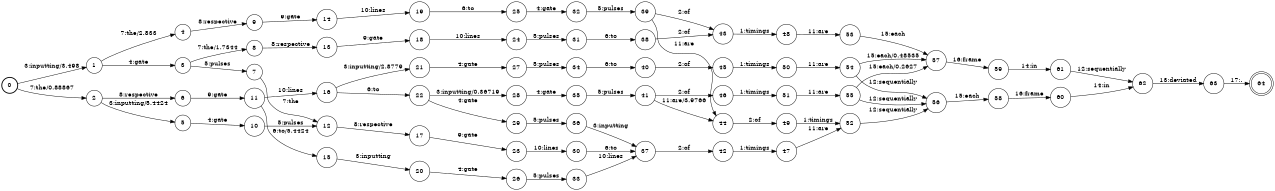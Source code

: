digraph FST {
rankdir = LR;
size = "8.5,11";
label = "";
center = 1;
orientation = Portrait;
ranksep = "0.4";
nodesep = "0.25";
0 [label = "0", shape = circle, style = bold, fontsize = 14]
	0 -> 1 [label = "3:inputting/3.498", fontsize = 14];
	0 -> 2 [label = "7:the/0.88867", fontsize = 14];
1 [label = "1", shape = circle, style = solid, fontsize = 14]
	1 -> 4 [label = "7:the/2.833", fontsize = 14];
	1 -> 3 [label = "4:gate", fontsize = 14];
2 [label = "2", shape = circle, style = solid, fontsize = 14]
	2 -> 5 [label = "3:inputting/5.4424", fontsize = 14];
	2 -> 6 [label = "8:respective", fontsize = 14];
3 [label = "3", shape = circle, style = solid, fontsize = 14]
	3 -> 7 [label = "5:pulses", fontsize = 14];
	3 -> 8 [label = "7:the/1.7344", fontsize = 14];
4 [label = "4", shape = circle, style = solid, fontsize = 14]
	4 -> 9 [label = "8:respective", fontsize = 14];
5 [label = "5", shape = circle, style = solid, fontsize = 14]
	5 -> 10 [label = "4:gate", fontsize = 14];
6 [label = "6", shape = circle, style = solid, fontsize = 14]
	6 -> 11 [label = "9:gate", fontsize = 14];
7 [label = "7", shape = circle, style = solid, fontsize = 14]
	7 -> 12 [label = "7:the", fontsize = 14];
8 [label = "8", shape = circle, style = solid, fontsize = 14]
	8 -> 13 [label = "8:respective", fontsize = 14];
9 [label = "9", shape = circle, style = solid, fontsize = 14]
	9 -> 14 [label = "9:gate", fontsize = 14];
10 [label = "10", shape = circle, style = solid, fontsize = 14]
	10 -> 12 [label = "5:pulses", fontsize = 14];
11 [label = "11", shape = circle, style = solid, fontsize = 14]
	11 -> 15 [label = "6:to/5.4424", fontsize = 14];
	11 -> 16 [label = "10:lines", fontsize = 14];
12 [label = "12", shape = circle, style = solid, fontsize = 14]
	12 -> 17 [label = "8:respective", fontsize = 14];
13 [label = "13", shape = circle, style = solid, fontsize = 14]
	13 -> 18 [label = "9:gate", fontsize = 14];
14 [label = "14", shape = circle, style = solid, fontsize = 14]
	14 -> 19 [label = "10:lines", fontsize = 14];
15 [label = "15", shape = circle, style = solid, fontsize = 14]
	15 -> 20 [label = "3:inputting", fontsize = 14];
16 [label = "16", shape = circle, style = solid, fontsize = 14]
	16 -> 21 [label = "3:inputting/2.8779", fontsize = 14];
	16 -> 22 [label = "6:to", fontsize = 14];
17 [label = "17", shape = circle, style = solid, fontsize = 14]
	17 -> 23 [label = "9:gate", fontsize = 14];
18 [label = "18", shape = circle, style = solid, fontsize = 14]
	18 -> 24 [label = "10:lines", fontsize = 14];
19 [label = "19", shape = circle, style = solid, fontsize = 14]
	19 -> 25 [label = "6:to", fontsize = 14];
20 [label = "20", shape = circle, style = solid, fontsize = 14]
	20 -> 26 [label = "4:gate", fontsize = 14];
21 [label = "21", shape = circle, style = solid, fontsize = 14]
	21 -> 27 [label = "4:gate", fontsize = 14];
22 [label = "22", shape = circle, style = solid, fontsize = 14]
	22 -> 28 [label = "3:inputting/0.36719", fontsize = 14];
	22 -> 29 [label = "4:gate", fontsize = 14];
23 [label = "23", shape = circle, style = solid, fontsize = 14]
	23 -> 30 [label = "10:lines", fontsize = 14];
24 [label = "24", shape = circle, style = solid, fontsize = 14]
	24 -> 31 [label = "5:pulses", fontsize = 14];
25 [label = "25", shape = circle, style = solid, fontsize = 14]
	25 -> 32 [label = "4:gate", fontsize = 14];
26 [label = "26", shape = circle, style = solid, fontsize = 14]
	26 -> 33 [label = "5:pulses", fontsize = 14];
27 [label = "27", shape = circle, style = solid, fontsize = 14]
	27 -> 34 [label = "5:pulses", fontsize = 14];
28 [label = "28", shape = circle, style = solid, fontsize = 14]
	28 -> 35 [label = "4:gate", fontsize = 14];
29 [label = "29", shape = circle, style = solid, fontsize = 14]
	29 -> 36 [label = "5:pulses", fontsize = 14];
30 [label = "30", shape = circle, style = solid, fontsize = 14]
	30 -> 37 [label = "6:to", fontsize = 14];
31 [label = "31", shape = circle, style = solid, fontsize = 14]
	31 -> 38 [label = "6:to", fontsize = 14];
32 [label = "32", shape = circle, style = solid, fontsize = 14]
	32 -> 39 [label = "5:pulses", fontsize = 14];
33 [label = "33", shape = circle, style = solid, fontsize = 14]
	33 -> 37 [label = "10:lines", fontsize = 14];
34 [label = "34", shape = circle, style = solid, fontsize = 14]
	34 -> 40 [label = "6:to", fontsize = 14];
35 [label = "35", shape = circle, style = solid, fontsize = 14]
	35 -> 41 [label = "5:pulses", fontsize = 14];
36 [label = "36", shape = circle, style = solid, fontsize = 14]
	36 -> 37 [label = "3:inputting", fontsize = 14];
37 [label = "37", shape = circle, style = solid, fontsize = 14]
	37 -> 42 [label = "2:of", fontsize = 14];
38 [label = "38", shape = circle, style = solid, fontsize = 14]
	38 -> 43 [label = "2:of", fontsize = 14];
39 [label = "39", shape = circle, style = solid, fontsize = 14]
	39 -> 43 [label = "2:of", fontsize = 14];
	39 -> 44 [label = "11:are", fontsize = 14];
40 [label = "40", shape = circle, style = solid, fontsize = 14]
	40 -> 45 [label = "2:of", fontsize = 14];
41 [label = "41", shape = circle, style = solid, fontsize = 14]
	41 -> 46 [label = "2:of", fontsize = 14];
	41 -> 44 [label = "11:are/3.9766", fontsize = 14];
42 [label = "42", shape = circle, style = solid, fontsize = 14]
	42 -> 47 [label = "1:timings", fontsize = 14];
43 [label = "43", shape = circle, style = solid, fontsize = 14]
	43 -> 48 [label = "1:timings", fontsize = 14];
44 [label = "44", shape = circle, style = solid, fontsize = 14]
	44 -> 49 [label = "2:of", fontsize = 14];
45 [label = "45", shape = circle, style = solid, fontsize = 14]
	45 -> 50 [label = "1:timings", fontsize = 14];
46 [label = "46", shape = circle, style = solid, fontsize = 14]
	46 -> 51 [label = "1:timings", fontsize = 14];
47 [label = "47", shape = circle, style = solid, fontsize = 14]
	47 -> 52 [label = "11:are", fontsize = 14];
48 [label = "48", shape = circle, style = solid, fontsize = 14]
	48 -> 53 [label = "11:are", fontsize = 14];
49 [label = "49", shape = circle, style = solid, fontsize = 14]
	49 -> 52 [label = "1:timings", fontsize = 14];
50 [label = "50", shape = circle, style = solid, fontsize = 14]
	50 -> 54 [label = "11:are", fontsize = 14];
51 [label = "51", shape = circle, style = solid, fontsize = 14]
	51 -> 55 [label = "11:are", fontsize = 14];
52 [label = "52", shape = circle, style = solid, fontsize = 14]
	52 -> 56 [label = "12:sequentially", fontsize = 14];
53 [label = "53", shape = circle, style = solid, fontsize = 14]
	53 -> 57 [label = "15:each", fontsize = 14];
54 [label = "54", shape = circle, style = solid, fontsize = 14]
	54 -> 56 [label = "12:sequentially", fontsize = 14];
	54 -> 57 [label = "15:each/0.48535", fontsize = 14];
55 [label = "55", shape = circle, style = solid, fontsize = 14]
	55 -> 56 [label = "12:sequentially", fontsize = 14];
	55 -> 57 [label = "15:each/0.2627", fontsize = 14];
56 [label = "56", shape = circle, style = solid, fontsize = 14]
	56 -> 58 [label = "15:each", fontsize = 14];
57 [label = "57", shape = circle, style = solid, fontsize = 14]
	57 -> 59 [label = "16:frame", fontsize = 14];
58 [label = "58", shape = circle, style = solid, fontsize = 14]
	58 -> 60 [label = "16:frame", fontsize = 14];
59 [label = "59", shape = circle, style = solid, fontsize = 14]
	59 -> 61 [label = "14:in", fontsize = 14];
60 [label = "60", shape = circle, style = solid, fontsize = 14]
	60 -> 62 [label = "14:in", fontsize = 14];
61 [label = "61", shape = circle, style = solid, fontsize = 14]
	61 -> 62 [label = "12:sequentially", fontsize = 14];
62 [label = "62", shape = circle, style = solid, fontsize = 14]
	62 -> 63 [label = "13:deviated", fontsize = 14];
63 [label = "63", shape = circle, style = solid, fontsize = 14]
	63 -> 64 [label = "17:.", fontsize = 14];
64 [label = "64", shape = doublecircle, style = solid, fontsize = 14]
}
